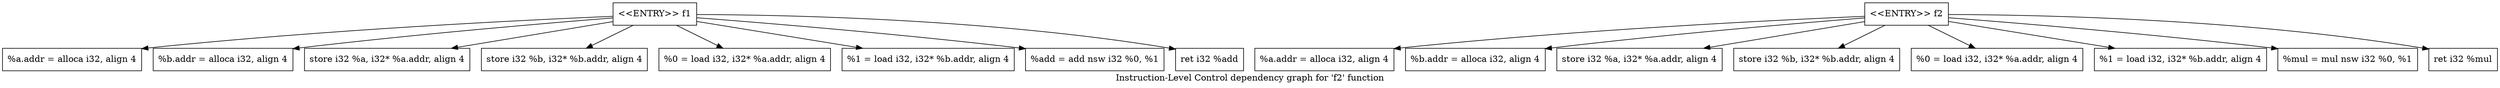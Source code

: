digraph "Instruction-Level Control dependency graph for 'f2' function" {
	label="Instruction-Level Control dependency graph for 'f2' function";

	Node0x87eee00 [shape=record,label="{\<\<ENTRY\>\> f1}"];
	Node0x87eee00 -> Node0x87eee90;
	Node0x87eee00 -> Node0x87eef20;
	Node0x87eee00 -> Node0x87eeff0;
	Node0x87eee00 -> Node0x87eefc0;
	Node0x87eee00 -> Node0x87eef90;
	Node0x87eee00 -> Node0x87ef210;
	Node0x87eee00 -> Node0x87ef280;
	Node0x87eee00 -> Node0x87ef2f0;
	Node0x87eee90 [shape=record,label="{  %a.addr = alloca i32, align 4}"];
	Node0x87eef20 [shape=record,label="{  %b.addr = alloca i32, align 4}"];
	Node0x87eeff0 [shape=record,label="{  store i32 %a, i32* %a.addr, align 4}"];
	Node0x87eefc0 [shape=record,label="{  store i32 %b, i32* %b.addr, align 4}"];
	Node0x87eef90 [shape=record,label="{  %0 = load i32, i32* %a.addr, align 4}"];
	Node0x87ef210 [shape=record,label="{  %1 = load i32, i32* %b.addr, align 4}"];
	Node0x87ef280 [shape=record,label="{  %add = add nsw i32 %0, %1}"];
	Node0x87ef2f0 [shape=record,label="{  ret i32 %add}"];
	Node0x87f01e0 [shape=record,label="{\<\<ENTRY\>\> f2}"];
	Node0x87f01e0 -> Node0x87f0250;
	Node0x87f01e0 -> Node0x87f02c0;
	Node0x87f01e0 -> Node0x87f0360;
	Node0x87f01e0 -> Node0x87f0330;
	Node0x87f01e0 -> Node0x87f0460;
	Node0x87f01e0 -> Node0x87f0560;
	Node0x87f01e0 -> Node0x87f05d0;
	Node0x87f01e0 -> Node0x87ef360;
	Node0x87f0250 [shape=record,label="{  %a.addr = alloca i32, align 4}"];
	Node0x87f02c0 [shape=record,label="{  %b.addr = alloca i32, align 4}"];
	Node0x87f0360 [shape=record,label="{  store i32 %a, i32* %a.addr, align 4}"];
	Node0x87f0330 [shape=record,label="{  store i32 %b, i32* %b.addr, align 4}"];
	Node0x87f0460 [shape=record,label="{  %0 = load i32, i32* %a.addr, align 4}"];
	Node0x87f0560 [shape=record,label="{  %1 = load i32, i32* %b.addr, align 4}"];
	Node0x87f05d0 [shape=record,label="{  %mul = mul nsw i32 %0, %1}"];
	Node0x87ef360 [shape=record,label="{  ret i32 %mul}"];
}
